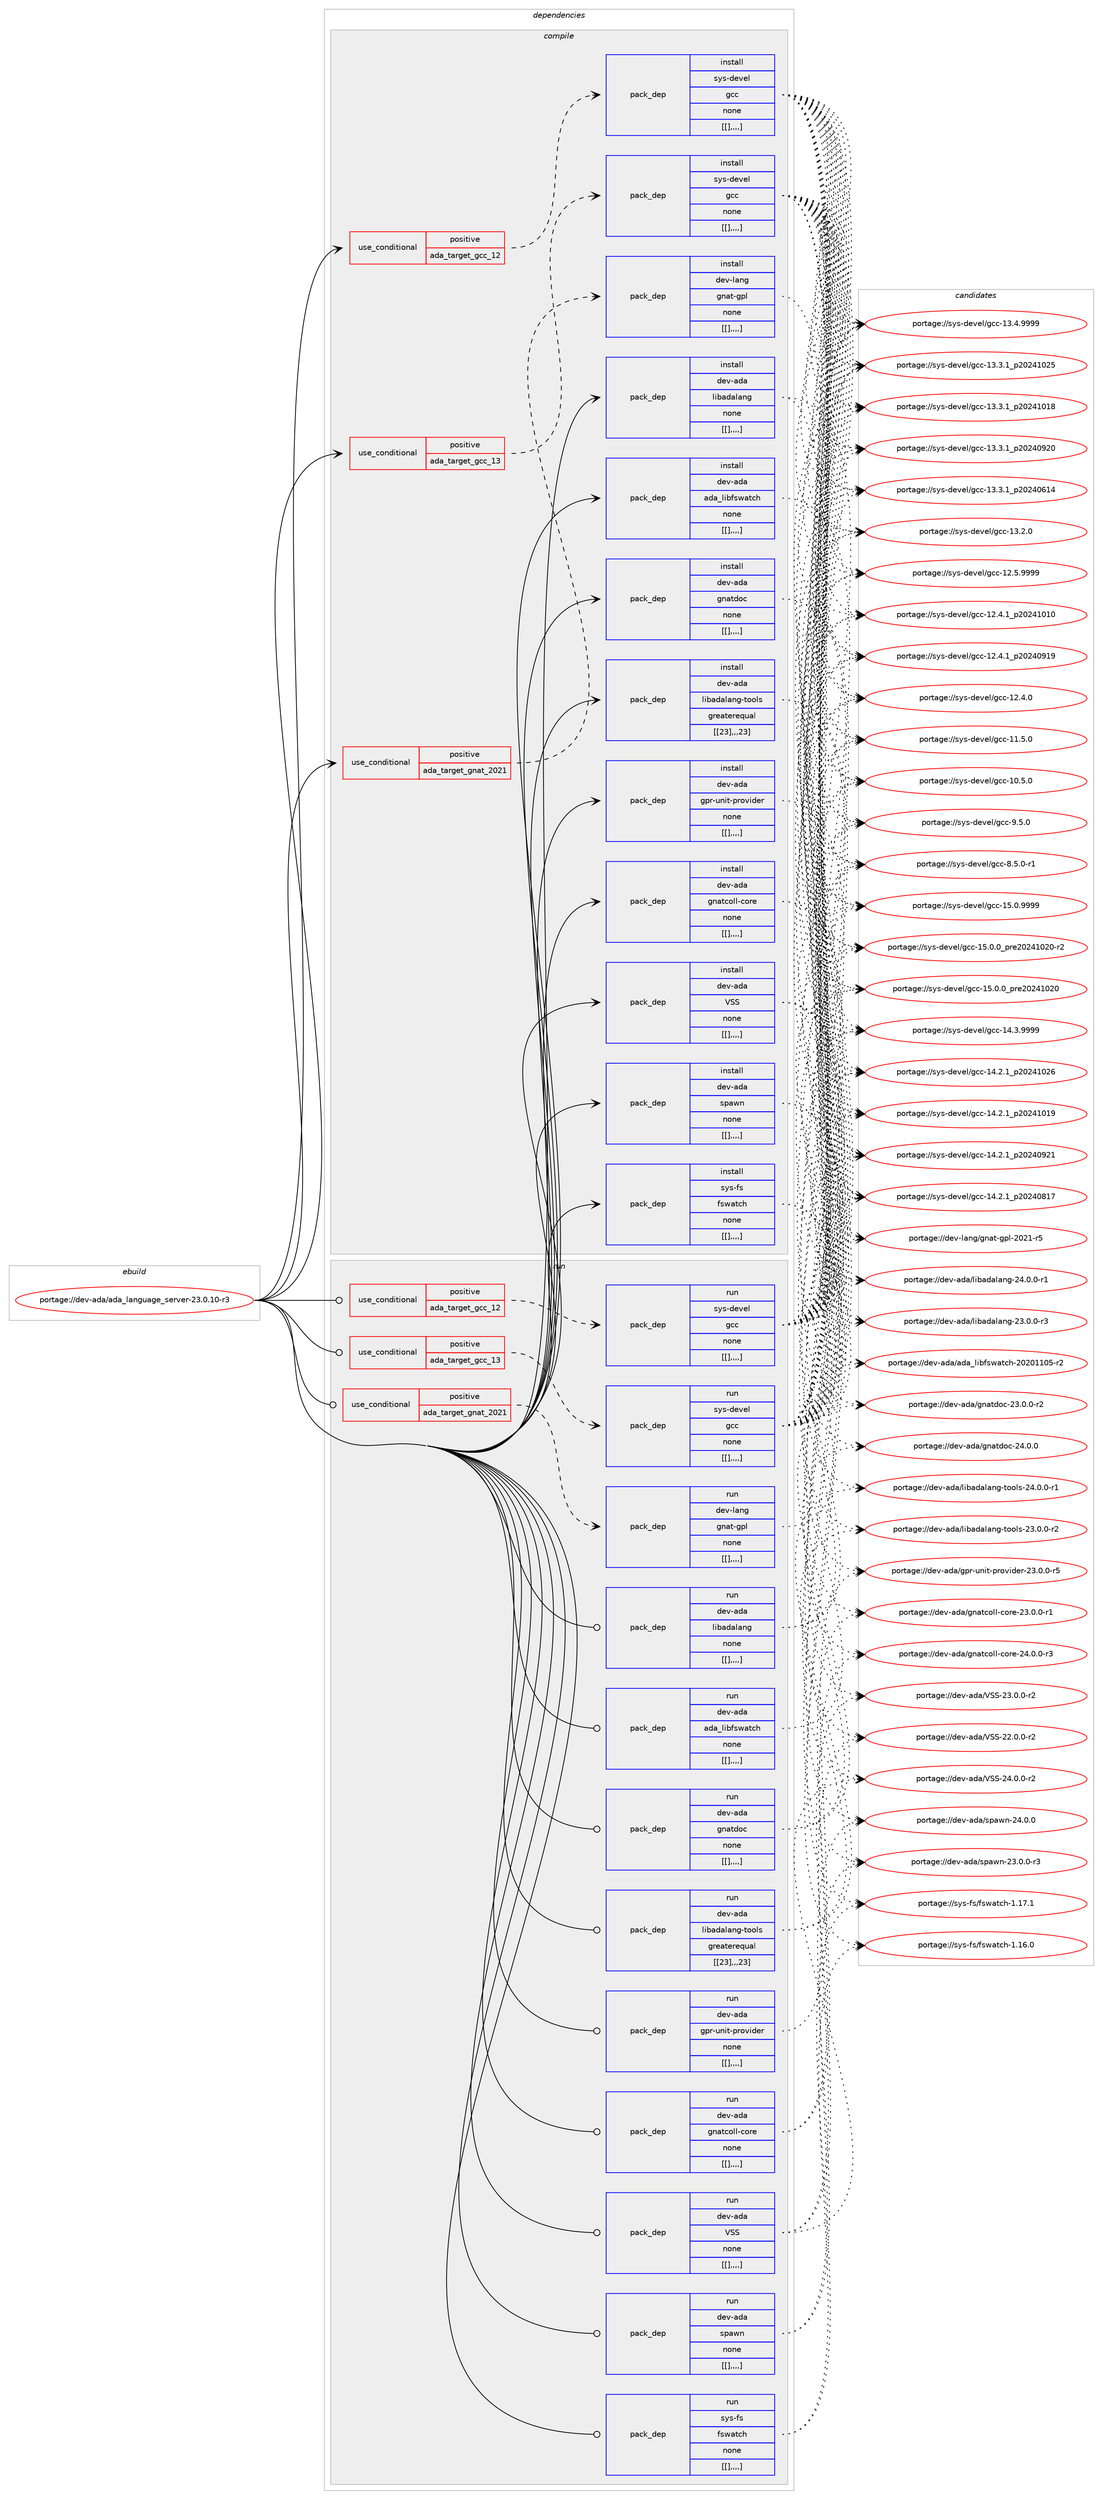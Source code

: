 digraph prolog {

# *************
# Graph options
# *************

newrank=true;
concentrate=true;
compound=true;
graph [rankdir=LR,fontname=Helvetica,fontsize=10,ranksep=1.5];#, ranksep=2.5, nodesep=0.2];
edge  [arrowhead=vee];
node  [fontname=Helvetica,fontsize=10];

# **********
# The ebuild
# **********

subgraph cluster_leftcol {
color=gray;
label=<<i>ebuild</i>>;
id [label="portage://dev-ada/ada_language_server-23.0.10-r3", color=red, width=4, href="../dev-ada/ada_language_server-23.0.10-r3.svg"];
}

# ****************
# The dependencies
# ****************

subgraph cluster_midcol {
color=gray;
label=<<i>dependencies</i>>;
subgraph cluster_compile {
fillcolor="#eeeeee";
style=filled;
label=<<i>compile</i>>;
subgraph cond17970 {
dependency66783 [label=<<TABLE BORDER="0" CELLBORDER="1" CELLSPACING="0" CELLPADDING="4"><TR><TD ROWSPAN="3" CELLPADDING="10">use_conditional</TD></TR><TR><TD>positive</TD></TR><TR><TD>ada_target_gcc_12</TD></TR></TABLE>>, shape=none, color=red];
subgraph pack47818 {
dependency66791 [label=<<TABLE BORDER="0" CELLBORDER="1" CELLSPACING="0" CELLPADDING="4" WIDTH="220"><TR><TD ROWSPAN="6" CELLPADDING="30">pack_dep</TD></TR><TR><TD WIDTH="110">install</TD></TR><TR><TD>sys-devel</TD></TR><TR><TD>gcc</TD></TR><TR><TD>none</TD></TR><TR><TD>[[],,,,]</TD></TR></TABLE>>, shape=none, color=blue];
}
dependency66783:e -> dependency66791:w [weight=20,style="dashed",arrowhead="vee"];
}
id:e -> dependency66783:w [weight=20,style="solid",arrowhead="vee"];
subgraph cond17987 {
dependency66817 [label=<<TABLE BORDER="0" CELLBORDER="1" CELLSPACING="0" CELLPADDING="4"><TR><TD ROWSPAN="3" CELLPADDING="10">use_conditional</TD></TR><TR><TD>positive</TD></TR><TR><TD>ada_target_gcc_13</TD></TR></TABLE>>, shape=none, color=red];
subgraph pack47853 {
dependency66853 [label=<<TABLE BORDER="0" CELLBORDER="1" CELLSPACING="0" CELLPADDING="4" WIDTH="220"><TR><TD ROWSPAN="6" CELLPADDING="30">pack_dep</TD></TR><TR><TD WIDTH="110">install</TD></TR><TR><TD>sys-devel</TD></TR><TR><TD>gcc</TD></TR><TR><TD>none</TD></TR><TR><TD>[[],,,,]</TD></TR></TABLE>>, shape=none, color=blue];
}
dependency66817:e -> dependency66853:w [weight=20,style="dashed",arrowhead="vee"];
}
id:e -> dependency66817:w [weight=20,style="solid",arrowhead="vee"];
subgraph cond17998 {
dependency66870 [label=<<TABLE BORDER="0" CELLBORDER="1" CELLSPACING="0" CELLPADDING="4"><TR><TD ROWSPAN="3" CELLPADDING="10">use_conditional</TD></TR><TR><TD>positive</TD></TR><TR><TD>ada_target_gnat_2021</TD></TR></TABLE>>, shape=none, color=red];
subgraph pack47890 {
dependency66885 [label=<<TABLE BORDER="0" CELLBORDER="1" CELLSPACING="0" CELLPADDING="4" WIDTH="220"><TR><TD ROWSPAN="6" CELLPADDING="30">pack_dep</TD></TR><TR><TD WIDTH="110">install</TD></TR><TR><TD>dev-lang</TD></TR><TR><TD>gnat-gpl</TD></TR><TR><TD>none</TD></TR><TR><TD>[[],,,,]</TD></TR></TABLE>>, shape=none, color=blue];
}
dependency66870:e -> dependency66885:w [weight=20,style="dashed",arrowhead="vee"];
}
id:e -> dependency66870:w [weight=20,style="solid",arrowhead="vee"];
subgraph pack47935 {
dependency66947 [label=<<TABLE BORDER="0" CELLBORDER="1" CELLSPACING="0" CELLPADDING="4" WIDTH="220"><TR><TD ROWSPAN="6" CELLPADDING="30">pack_dep</TD></TR><TR><TD WIDTH="110">install</TD></TR><TR><TD>dev-ada</TD></TR><TR><TD>VSS</TD></TR><TR><TD>none</TD></TR><TR><TD>[[],,,,]</TD></TR></TABLE>>, shape=none, color=blue];
}
id:e -> dependency66947:w [weight=20,style="solid",arrowhead="vee"];
subgraph pack47940 {
dependency66983 [label=<<TABLE BORDER="0" CELLBORDER="1" CELLSPACING="0" CELLPADDING="4" WIDTH="220"><TR><TD ROWSPAN="6" CELLPADDING="30">pack_dep</TD></TR><TR><TD WIDTH="110">install</TD></TR><TR><TD>dev-ada</TD></TR><TR><TD>ada_libfswatch</TD></TR><TR><TD>none</TD></TR><TR><TD>[[],,,,]</TD></TR></TABLE>>, shape=none, color=blue];
}
id:e -> dependency66983:w [weight=20,style="solid",arrowhead="vee"];
subgraph pack47962 {
dependency67005 [label=<<TABLE BORDER="0" CELLBORDER="1" CELLSPACING="0" CELLPADDING="4" WIDTH="220"><TR><TD ROWSPAN="6" CELLPADDING="30">pack_dep</TD></TR><TR><TD WIDTH="110">install</TD></TR><TR><TD>dev-ada</TD></TR><TR><TD>gnatcoll-core</TD></TR><TR><TD>none</TD></TR><TR><TD>[[],,,,]</TD></TR></TABLE>>, shape=none, color=blue];
}
id:e -> dependency67005:w [weight=20,style="solid",arrowhead="vee"];
subgraph pack47978 {
dependency67009 [label=<<TABLE BORDER="0" CELLBORDER="1" CELLSPACING="0" CELLPADDING="4" WIDTH="220"><TR><TD ROWSPAN="6" CELLPADDING="30">pack_dep</TD></TR><TR><TD WIDTH="110">install</TD></TR><TR><TD>dev-ada</TD></TR><TR><TD>gnatdoc</TD></TR><TR><TD>none</TD></TR><TR><TD>[[],,,,]</TD></TR></TABLE>>, shape=none, color=blue];
}
id:e -> dependency67009:w [weight=20,style="solid",arrowhead="vee"];
subgraph pack47989 {
dependency67040 [label=<<TABLE BORDER="0" CELLBORDER="1" CELLSPACING="0" CELLPADDING="4" WIDTH="220"><TR><TD ROWSPAN="6" CELLPADDING="30">pack_dep</TD></TR><TR><TD WIDTH="110">install</TD></TR><TR><TD>dev-ada</TD></TR><TR><TD>gpr-unit-provider</TD></TR><TR><TD>none</TD></TR><TR><TD>[[],,,,]</TD></TR></TABLE>>, shape=none, color=blue];
}
id:e -> dependency67040:w [weight=20,style="solid",arrowhead="vee"];
subgraph pack48009 {
dependency67063 [label=<<TABLE BORDER="0" CELLBORDER="1" CELLSPACING="0" CELLPADDING="4" WIDTH="220"><TR><TD ROWSPAN="6" CELLPADDING="30">pack_dep</TD></TR><TR><TD WIDTH="110">install</TD></TR><TR><TD>dev-ada</TD></TR><TR><TD>libadalang</TD></TR><TR><TD>none</TD></TR><TR><TD>[[],,,,]</TD></TR></TABLE>>, shape=none, color=blue];
}
id:e -> dependency67063:w [weight=20,style="solid",arrowhead="vee"];
subgraph pack48051 {
dependency67136 [label=<<TABLE BORDER="0" CELLBORDER="1" CELLSPACING="0" CELLPADDING="4" WIDTH="220"><TR><TD ROWSPAN="6" CELLPADDING="30">pack_dep</TD></TR><TR><TD WIDTH="110">install</TD></TR><TR><TD>dev-ada</TD></TR><TR><TD>libadalang-tools</TD></TR><TR><TD>greaterequal</TD></TR><TR><TD>[[23],,,23]</TD></TR></TABLE>>, shape=none, color=blue];
}
id:e -> dependency67136:w [weight=20,style="solid",arrowhead="vee"];
subgraph pack48079 {
dependency67175 [label=<<TABLE BORDER="0" CELLBORDER="1" CELLSPACING="0" CELLPADDING="4" WIDTH="220"><TR><TD ROWSPAN="6" CELLPADDING="30">pack_dep</TD></TR><TR><TD WIDTH="110">install</TD></TR><TR><TD>dev-ada</TD></TR><TR><TD>spawn</TD></TR><TR><TD>none</TD></TR><TR><TD>[[],,,,]</TD></TR></TABLE>>, shape=none, color=blue];
}
id:e -> dependency67175:w [weight=20,style="solid",arrowhead="vee"];
subgraph pack48096 {
dependency67179 [label=<<TABLE BORDER="0" CELLBORDER="1" CELLSPACING="0" CELLPADDING="4" WIDTH="220"><TR><TD ROWSPAN="6" CELLPADDING="30">pack_dep</TD></TR><TR><TD WIDTH="110">install</TD></TR><TR><TD>sys-fs</TD></TR><TR><TD>fswatch</TD></TR><TR><TD>none</TD></TR><TR><TD>[[],,,,]</TD></TR></TABLE>>, shape=none, color=blue];
}
id:e -> dependency67179:w [weight=20,style="solid",arrowhead="vee"];
}
subgraph cluster_compileandrun {
fillcolor="#eeeeee";
style=filled;
label=<<i>compile and run</i>>;
}
subgraph cluster_run {
fillcolor="#eeeeee";
style=filled;
label=<<i>run</i>>;
subgraph cond18126 {
dependency67318 [label=<<TABLE BORDER="0" CELLBORDER="1" CELLSPACING="0" CELLPADDING="4"><TR><TD ROWSPAN="3" CELLPADDING="10">use_conditional</TD></TR><TR><TD>positive</TD></TR><TR><TD>ada_target_gcc_12</TD></TR></TABLE>>, shape=none, color=red];
subgraph pack48183 {
dependency67417 [label=<<TABLE BORDER="0" CELLBORDER="1" CELLSPACING="0" CELLPADDING="4" WIDTH="220"><TR><TD ROWSPAN="6" CELLPADDING="30">pack_dep</TD></TR><TR><TD WIDTH="110">run</TD></TR><TR><TD>sys-devel</TD></TR><TR><TD>gcc</TD></TR><TR><TD>none</TD></TR><TR><TD>[[],,,,]</TD></TR></TABLE>>, shape=none, color=blue];
}
dependency67318:e -> dependency67417:w [weight=20,style="dashed",arrowhead="vee"];
}
id:e -> dependency67318:w [weight=20,style="solid",arrowhead="odot"];
subgraph cond18191 {
dependency67423 [label=<<TABLE BORDER="0" CELLBORDER="1" CELLSPACING="0" CELLPADDING="4"><TR><TD ROWSPAN="3" CELLPADDING="10">use_conditional</TD></TR><TR><TD>positive</TD></TR><TR><TD>ada_target_gcc_13</TD></TR></TABLE>>, shape=none, color=red];
subgraph pack48311 {
dependency67504 [label=<<TABLE BORDER="0" CELLBORDER="1" CELLSPACING="0" CELLPADDING="4" WIDTH="220"><TR><TD ROWSPAN="6" CELLPADDING="30">pack_dep</TD></TR><TR><TD WIDTH="110">run</TD></TR><TR><TD>sys-devel</TD></TR><TR><TD>gcc</TD></TR><TR><TD>none</TD></TR><TR><TD>[[],,,,]</TD></TR></TABLE>>, shape=none, color=blue];
}
dependency67423:e -> dependency67504:w [weight=20,style="dashed",arrowhead="vee"];
}
id:e -> dependency67423:w [weight=20,style="solid",arrowhead="odot"];
subgraph cond18213 {
dependency67511 [label=<<TABLE BORDER="0" CELLBORDER="1" CELLSPACING="0" CELLPADDING="4"><TR><TD ROWSPAN="3" CELLPADDING="10">use_conditional</TD></TR><TR><TD>positive</TD></TR><TR><TD>ada_target_gnat_2021</TD></TR></TABLE>>, shape=none, color=red];
subgraph pack48374 {
dependency67610 [label=<<TABLE BORDER="0" CELLBORDER="1" CELLSPACING="0" CELLPADDING="4" WIDTH="220"><TR><TD ROWSPAN="6" CELLPADDING="30">pack_dep</TD></TR><TR><TD WIDTH="110">run</TD></TR><TR><TD>dev-lang</TD></TR><TR><TD>gnat-gpl</TD></TR><TR><TD>none</TD></TR><TR><TD>[[],,,,]</TD></TR></TABLE>>, shape=none, color=blue];
}
dependency67511:e -> dependency67610:w [weight=20,style="dashed",arrowhead="vee"];
}
id:e -> dependency67511:w [weight=20,style="solid",arrowhead="odot"];
subgraph pack48436 {
dependency67696 [label=<<TABLE BORDER="0" CELLBORDER="1" CELLSPACING="0" CELLPADDING="4" WIDTH="220"><TR><TD ROWSPAN="6" CELLPADDING="30">pack_dep</TD></TR><TR><TD WIDTH="110">run</TD></TR><TR><TD>dev-ada</TD></TR><TR><TD>VSS</TD></TR><TR><TD>none</TD></TR><TR><TD>[[],,,,]</TD></TR></TABLE>>, shape=none, color=blue];
}
id:e -> dependency67696:w [weight=20,style="solid",arrowhead="odot"];
subgraph pack48450 {
dependency67717 [label=<<TABLE BORDER="0" CELLBORDER="1" CELLSPACING="0" CELLPADDING="4" WIDTH="220"><TR><TD ROWSPAN="6" CELLPADDING="30">pack_dep</TD></TR><TR><TD WIDTH="110">run</TD></TR><TR><TD>dev-ada</TD></TR><TR><TD>ada_libfswatch</TD></TR><TR><TD>none</TD></TR><TR><TD>[[],,,,]</TD></TR></TABLE>>, shape=none, color=blue];
}
id:e -> dependency67717:w [weight=20,style="solid",arrowhead="odot"];
subgraph pack48478 {
dependency67755 [label=<<TABLE BORDER="0" CELLBORDER="1" CELLSPACING="0" CELLPADDING="4" WIDTH="220"><TR><TD ROWSPAN="6" CELLPADDING="30">pack_dep</TD></TR><TR><TD WIDTH="110">run</TD></TR><TR><TD>dev-ada</TD></TR><TR><TD>gnatcoll-core</TD></TR><TR><TD>none</TD></TR><TR><TD>[[],,,,]</TD></TR></TABLE>>, shape=none, color=blue];
}
id:e -> dependency67755:w [weight=20,style="solid",arrowhead="odot"];
subgraph pack48492 {
dependency67775 [label=<<TABLE BORDER="0" CELLBORDER="1" CELLSPACING="0" CELLPADDING="4" WIDTH="220"><TR><TD ROWSPAN="6" CELLPADDING="30">pack_dep</TD></TR><TR><TD WIDTH="110">run</TD></TR><TR><TD>dev-ada</TD></TR><TR><TD>gnatdoc</TD></TR><TR><TD>none</TD></TR><TR><TD>[[],,,,]</TD></TR></TABLE>>, shape=none, color=blue];
}
id:e -> dependency67775:w [weight=20,style="solid",arrowhead="odot"];
subgraph pack48525 {
dependency67814 [label=<<TABLE BORDER="0" CELLBORDER="1" CELLSPACING="0" CELLPADDING="4" WIDTH="220"><TR><TD ROWSPAN="6" CELLPADDING="30">pack_dep</TD></TR><TR><TD WIDTH="110">run</TD></TR><TR><TD>dev-ada</TD></TR><TR><TD>gpr-unit-provider</TD></TR><TR><TD>none</TD></TR><TR><TD>[[],,,,]</TD></TR></TABLE>>, shape=none, color=blue];
}
id:e -> dependency67814:w [weight=20,style="solid",arrowhead="odot"];
subgraph pack48560 {
dependency67858 [label=<<TABLE BORDER="0" CELLBORDER="1" CELLSPACING="0" CELLPADDING="4" WIDTH="220"><TR><TD ROWSPAN="6" CELLPADDING="30">pack_dep</TD></TR><TR><TD WIDTH="110">run</TD></TR><TR><TD>dev-ada</TD></TR><TR><TD>libadalang</TD></TR><TR><TD>none</TD></TR><TR><TD>[[],,,,]</TD></TR></TABLE>>, shape=none, color=blue];
}
id:e -> dependency67858:w [weight=20,style="solid",arrowhead="odot"];
subgraph pack48588 {
dependency67921 [label=<<TABLE BORDER="0" CELLBORDER="1" CELLSPACING="0" CELLPADDING="4" WIDTH="220"><TR><TD ROWSPAN="6" CELLPADDING="30">pack_dep</TD></TR><TR><TD WIDTH="110">run</TD></TR><TR><TD>dev-ada</TD></TR><TR><TD>libadalang-tools</TD></TR><TR><TD>greaterequal</TD></TR><TR><TD>[[23],,,23]</TD></TR></TABLE>>, shape=none, color=blue];
}
id:e -> dependency67921:w [weight=20,style="solid",arrowhead="odot"];
subgraph pack48693 {
dependency68010 [label=<<TABLE BORDER="0" CELLBORDER="1" CELLSPACING="0" CELLPADDING="4" WIDTH="220"><TR><TD ROWSPAN="6" CELLPADDING="30">pack_dep</TD></TR><TR><TD WIDTH="110">run</TD></TR><TR><TD>dev-ada</TD></TR><TR><TD>spawn</TD></TR><TR><TD>none</TD></TR><TR><TD>[[],,,,]</TD></TR></TABLE>>, shape=none, color=blue];
}
id:e -> dependency68010:w [weight=20,style="solid",arrowhead="odot"];
subgraph pack48771 {
dependency68101 [label=<<TABLE BORDER="0" CELLBORDER="1" CELLSPACING="0" CELLPADDING="4" WIDTH="220"><TR><TD ROWSPAN="6" CELLPADDING="30">pack_dep</TD></TR><TR><TD WIDTH="110">run</TD></TR><TR><TD>sys-fs</TD></TR><TR><TD>fswatch</TD></TR><TR><TD>none</TD></TR><TR><TD>[[],,,,]</TD></TR></TABLE>>, shape=none, color=blue];
}
id:e -> dependency68101:w [weight=20,style="solid",arrowhead="odot"];
}
}

# **************
# The candidates
# **************

subgraph cluster_choices {
rank=same;
color=gray;
label=<<i>candidates</i>>;

subgraph choice47695 {
color=black;
nodesep=1;
choice1151211154510010111810110847103999945495346484657575757 [label="portage://sys-devel/gcc-15.0.9999", color=red, width=4,href="../sys-devel/gcc-15.0.9999.svg"];
choice11512111545100101118101108471039999454953464846489511211410150485052494850484511450 [label="portage://sys-devel/gcc-15.0.0_pre20241020-r2", color=red, width=4,href="../sys-devel/gcc-15.0.0_pre20241020-r2.svg"];
choice1151211154510010111810110847103999945495346484648951121141015048505249485048 [label="portage://sys-devel/gcc-15.0.0_pre20241020", color=red, width=4,href="../sys-devel/gcc-15.0.0_pre20241020.svg"];
choice1151211154510010111810110847103999945495246514657575757 [label="portage://sys-devel/gcc-14.3.9999", color=red, width=4,href="../sys-devel/gcc-14.3.9999.svg"];
choice1151211154510010111810110847103999945495246504649951125048505249485054 [label="portage://sys-devel/gcc-14.2.1_p20241026", color=red, width=4,href="../sys-devel/gcc-14.2.1_p20241026.svg"];
choice1151211154510010111810110847103999945495246504649951125048505249484957 [label="portage://sys-devel/gcc-14.2.1_p20241019", color=red, width=4,href="../sys-devel/gcc-14.2.1_p20241019.svg"];
choice1151211154510010111810110847103999945495246504649951125048505248575049 [label="portage://sys-devel/gcc-14.2.1_p20240921", color=red, width=4,href="../sys-devel/gcc-14.2.1_p20240921.svg"];
choice1151211154510010111810110847103999945495246504649951125048505248564955 [label="portage://sys-devel/gcc-14.2.1_p20240817", color=red, width=4,href="../sys-devel/gcc-14.2.1_p20240817.svg"];
choice1151211154510010111810110847103999945495146524657575757 [label="portage://sys-devel/gcc-13.4.9999", color=red, width=4,href="../sys-devel/gcc-13.4.9999.svg"];
choice1151211154510010111810110847103999945495146514649951125048505249485053 [label="portage://sys-devel/gcc-13.3.1_p20241025", color=red, width=4,href="../sys-devel/gcc-13.3.1_p20241025.svg"];
choice1151211154510010111810110847103999945495146514649951125048505249484956 [label="portage://sys-devel/gcc-13.3.1_p20241018", color=red, width=4,href="../sys-devel/gcc-13.3.1_p20241018.svg"];
choice1151211154510010111810110847103999945495146514649951125048505248575048 [label="portage://sys-devel/gcc-13.3.1_p20240920", color=red, width=4,href="../sys-devel/gcc-13.3.1_p20240920.svg"];
choice1151211154510010111810110847103999945495146514649951125048505248544952 [label="portage://sys-devel/gcc-13.3.1_p20240614", color=red, width=4,href="../sys-devel/gcc-13.3.1_p20240614.svg"];
choice1151211154510010111810110847103999945495146504648 [label="portage://sys-devel/gcc-13.2.0", color=red, width=4,href="../sys-devel/gcc-13.2.0.svg"];
choice1151211154510010111810110847103999945495046534657575757 [label="portage://sys-devel/gcc-12.5.9999", color=red, width=4,href="../sys-devel/gcc-12.5.9999.svg"];
choice1151211154510010111810110847103999945495046524649951125048505249484948 [label="portage://sys-devel/gcc-12.4.1_p20241010", color=red, width=4,href="../sys-devel/gcc-12.4.1_p20241010.svg"];
choice1151211154510010111810110847103999945495046524649951125048505248574957 [label="portage://sys-devel/gcc-12.4.1_p20240919", color=red, width=4,href="../sys-devel/gcc-12.4.1_p20240919.svg"];
choice1151211154510010111810110847103999945495046524648 [label="portage://sys-devel/gcc-12.4.0", color=red, width=4,href="../sys-devel/gcc-12.4.0.svg"];
choice1151211154510010111810110847103999945494946534648 [label="portage://sys-devel/gcc-11.5.0", color=red, width=4,href="../sys-devel/gcc-11.5.0.svg"];
choice1151211154510010111810110847103999945494846534648 [label="portage://sys-devel/gcc-10.5.0", color=red, width=4,href="../sys-devel/gcc-10.5.0.svg"];
choice11512111545100101118101108471039999455746534648 [label="portage://sys-devel/gcc-9.5.0", color=red, width=4,href="../sys-devel/gcc-9.5.0.svg"];
choice115121115451001011181011084710399994556465346484511449 [label="portage://sys-devel/gcc-8.5.0-r1", color=red, width=4,href="../sys-devel/gcc-8.5.0-r1.svg"];
dependency66791:e -> choice1151211154510010111810110847103999945495346484657575757:w [style=dotted,weight="100"];
dependency66791:e -> choice11512111545100101118101108471039999454953464846489511211410150485052494850484511450:w [style=dotted,weight="100"];
dependency66791:e -> choice1151211154510010111810110847103999945495346484648951121141015048505249485048:w [style=dotted,weight="100"];
dependency66791:e -> choice1151211154510010111810110847103999945495246514657575757:w [style=dotted,weight="100"];
dependency66791:e -> choice1151211154510010111810110847103999945495246504649951125048505249485054:w [style=dotted,weight="100"];
dependency66791:e -> choice1151211154510010111810110847103999945495246504649951125048505249484957:w [style=dotted,weight="100"];
dependency66791:e -> choice1151211154510010111810110847103999945495246504649951125048505248575049:w [style=dotted,weight="100"];
dependency66791:e -> choice1151211154510010111810110847103999945495246504649951125048505248564955:w [style=dotted,weight="100"];
dependency66791:e -> choice1151211154510010111810110847103999945495146524657575757:w [style=dotted,weight="100"];
dependency66791:e -> choice1151211154510010111810110847103999945495146514649951125048505249485053:w [style=dotted,weight="100"];
dependency66791:e -> choice1151211154510010111810110847103999945495146514649951125048505249484956:w [style=dotted,weight="100"];
dependency66791:e -> choice1151211154510010111810110847103999945495146514649951125048505248575048:w [style=dotted,weight="100"];
dependency66791:e -> choice1151211154510010111810110847103999945495146514649951125048505248544952:w [style=dotted,weight="100"];
dependency66791:e -> choice1151211154510010111810110847103999945495146504648:w [style=dotted,weight="100"];
dependency66791:e -> choice1151211154510010111810110847103999945495046534657575757:w [style=dotted,weight="100"];
dependency66791:e -> choice1151211154510010111810110847103999945495046524649951125048505249484948:w [style=dotted,weight="100"];
dependency66791:e -> choice1151211154510010111810110847103999945495046524649951125048505248574957:w [style=dotted,weight="100"];
dependency66791:e -> choice1151211154510010111810110847103999945495046524648:w [style=dotted,weight="100"];
dependency66791:e -> choice1151211154510010111810110847103999945494946534648:w [style=dotted,weight="100"];
dependency66791:e -> choice1151211154510010111810110847103999945494846534648:w [style=dotted,weight="100"];
dependency66791:e -> choice11512111545100101118101108471039999455746534648:w [style=dotted,weight="100"];
dependency66791:e -> choice115121115451001011181011084710399994556465346484511449:w [style=dotted,weight="100"];
}
subgraph choice47731 {
color=black;
nodesep=1;
choice1151211154510010111810110847103999945495346484657575757 [label="portage://sys-devel/gcc-15.0.9999", color=red, width=4,href="../sys-devel/gcc-15.0.9999.svg"];
choice11512111545100101118101108471039999454953464846489511211410150485052494850484511450 [label="portage://sys-devel/gcc-15.0.0_pre20241020-r2", color=red, width=4,href="../sys-devel/gcc-15.0.0_pre20241020-r2.svg"];
choice1151211154510010111810110847103999945495346484648951121141015048505249485048 [label="portage://sys-devel/gcc-15.0.0_pre20241020", color=red, width=4,href="../sys-devel/gcc-15.0.0_pre20241020.svg"];
choice1151211154510010111810110847103999945495246514657575757 [label="portage://sys-devel/gcc-14.3.9999", color=red, width=4,href="../sys-devel/gcc-14.3.9999.svg"];
choice1151211154510010111810110847103999945495246504649951125048505249485054 [label="portage://sys-devel/gcc-14.2.1_p20241026", color=red, width=4,href="../sys-devel/gcc-14.2.1_p20241026.svg"];
choice1151211154510010111810110847103999945495246504649951125048505249484957 [label="portage://sys-devel/gcc-14.2.1_p20241019", color=red, width=4,href="../sys-devel/gcc-14.2.1_p20241019.svg"];
choice1151211154510010111810110847103999945495246504649951125048505248575049 [label="portage://sys-devel/gcc-14.2.1_p20240921", color=red, width=4,href="../sys-devel/gcc-14.2.1_p20240921.svg"];
choice1151211154510010111810110847103999945495246504649951125048505248564955 [label="portage://sys-devel/gcc-14.2.1_p20240817", color=red, width=4,href="../sys-devel/gcc-14.2.1_p20240817.svg"];
choice1151211154510010111810110847103999945495146524657575757 [label="portage://sys-devel/gcc-13.4.9999", color=red, width=4,href="../sys-devel/gcc-13.4.9999.svg"];
choice1151211154510010111810110847103999945495146514649951125048505249485053 [label="portage://sys-devel/gcc-13.3.1_p20241025", color=red, width=4,href="../sys-devel/gcc-13.3.1_p20241025.svg"];
choice1151211154510010111810110847103999945495146514649951125048505249484956 [label="portage://sys-devel/gcc-13.3.1_p20241018", color=red, width=4,href="../sys-devel/gcc-13.3.1_p20241018.svg"];
choice1151211154510010111810110847103999945495146514649951125048505248575048 [label="portage://sys-devel/gcc-13.3.1_p20240920", color=red, width=4,href="../sys-devel/gcc-13.3.1_p20240920.svg"];
choice1151211154510010111810110847103999945495146514649951125048505248544952 [label="portage://sys-devel/gcc-13.3.1_p20240614", color=red, width=4,href="../sys-devel/gcc-13.3.1_p20240614.svg"];
choice1151211154510010111810110847103999945495146504648 [label="portage://sys-devel/gcc-13.2.0", color=red, width=4,href="../sys-devel/gcc-13.2.0.svg"];
choice1151211154510010111810110847103999945495046534657575757 [label="portage://sys-devel/gcc-12.5.9999", color=red, width=4,href="../sys-devel/gcc-12.5.9999.svg"];
choice1151211154510010111810110847103999945495046524649951125048505249484948 [label="portage://sys-devel/gcc-12.4.1_p20241010", color=red, width=4,href="../sys-devel/gcc-12.4.1_p20241010.svg"];
choice1151211154510010111810110847103999945495046524649951125048505248574957 [label="portage://sys-devel/gcc-12.4.1_p20240919", color=red, width=4,href="../sys-devel/gcc-12.4.1_p20240919.svg"];
choice1151211154510010111810110847103999945495046524648 [label="portage://sys-devel/gcc-12.4.0", color=red, width=4,href="../sys-devel/gcc-12.4.0.svg"];
choice1151211154510010111810110847103999945494946534648 [label="portage://sys-devel/gcc-11.5.0", color=red, width=4,href="../sys-devel/gcc-11.5.0.svg"];
choice1151211154510010111810110847103999945494846534648 [label="portage://sys-devel/gcc-10.5.0", color=red, width=4,href="../sys-devel/gcc-10.5.0.svg"];
choice11512111545100101118101108471039999455746534648 [label="portage://sys-devel/gcc-9.5.0", color=red, width=4,href="../sys-devel/gcc-9.5.0.svg"];
choice115121115451001011181011084710399994556465346484511449 [label="portage://sys-devel/gcc-8.5.0-r1", color=red, width=4,href="../sys-devel/gcc-8.5.0-r1.svg"];
dependency66853:e -> choice1151211154510010111810110847103999945495346484657575757:w [style=dotted,weight="100"];
dependency66853:e -> choice11512111545100101118101108471039999454953464846489511211410150485052494850484511450:w [style=dotted,weight="100"];
dependency66853:e -> choice1151211154510010111810110847103999945495346484648951121141015048505249485048:w [style=dotted,weight="100"];
dependency66853:e -> choice1151211154510010111810110847103999945495246514657575757:w [style=dotted,weight="100"];
dependency66853:e -> choice1151211154510010111810110847103999945495246504649951125048505249485054:w [style=dotted,weight="100"];
dependency66853:e -> choice1151211154510010111810110847103999945495246504649951125048505249484957:w [style=dotted,weight="100"];
dependency66853:e -> choice1151211154510010111810110847103999945495246504649951125048505248575049:w [style=dotted,weight="100"];
dependency66853:e -> choice1151211154510010111810110847103999945495246504649951125048505248564955:w [style=dotted,weight="100"];
dependency66853:e -> choice1151211154510010111810110847103999945495146524657575757:w [style=dotted,weight="100"];
dependency66853:e -> choice1151211154510010111810110847103999945495146514649951125048505249485053:w [style=dotted,weight="100"];
dependency66853:e -> choice1151211154510010111810110847103999945495146514649951125048505249484956:w [style=dotted,weight="100"];
dependency66853:e -> choice1151211154510010111810110847103999945495146514649951125048505248575048:w [style=dotted,weight="100"];
dependency66853:e -> choice1151211154510010111810110847103999945495146514649951125048505248544952:w [style=dotted,weight="100"];
dependency66853:e -> choice1151211154510010111810110847103999945495146504648:w [style=dotted,weight="100"];
dependency66853:e -> choice1151211154510010111810110847103999945495046534657575757:w [style=dotted,weight="100"];
dependency66853:e -> choice1151211154510010111810110847103999945495046524649951125048505249484948:w [style=dotted,weight="100"];
dependency66853:e -> choice1151211154510010111810110847103999945495046524649951125048505248574957:w [style=dotted,weight="100"];
dependency66853:e -> choice1151211154510010111810110847103999945495046524648:w [style=dotted,weight="100"];
dependency66853:e -> choice1151211154510010111810110847103999945494946534648:w [style=dotted,weight="100"];
dependency66853:e -> choice1151211154510010111810110847103999945494846534648:w [style=dotted,weight="100"];
dependency66853:e -> choice11512111545100101118101108471039999455746534648:w [style=dotted,weight="100"];
dependency66853:e -> choice115121115451001011181011084710399994556465346484511449:w [style=dotted,weight="100"];
}
subgraph choice47788 {
color=black;
nodesep=1;
choice100101118451089711010347103110971164510311210845504850494511453 [label="portage://dev-lang/gnat-gpl-2021-r5", color=red, width=4,href="../dev-lang/gnat-gpl-2021-r5.svg"];
dependency66885:e -> choice100101118451089711010347103110971164510311210845504850494511453:w [style=dotted,weight="100"];
}
subgraph choice47807 {
color=black;
nodesep=1;
choice10010111845971009747868383455052464846484511450 [label="portage://dev-ada/VSS-24.0.0-r2", color=red, width=4,href="../dev-ada/VSS-24.0.0-r2.svg"];
choice10010111845971009747868383455051464846484511450 [label="portage://dev-ada/VSS-23.0.0-r2", color=red, width=4,href="../dev-ada/VSS-23.0.0-r2.svg"];
choice10010111845971009747868383455050464846484511450 [label="portage://dev-ada/VSS-22.0.0-r2", color=red, width=4,href="../dev-ada/VSS-22.0.0-r2.svg"];
dependency66947:e -> choice10010111845971009747868383455052464846484511450:w [style=dotted,weight="100"];
dependency66947:e -> choice10010111845971009747868383455051464846484511450:w [style=dotted,weight="100"];
dependency66947:e -> choice10010111845971009747868383455050464846484511450:w [style=dotted,weight="100"];
}
subgraph choice47812 {
color=black;
nodesep=1;
choice100101118459710097479710097951081059810211511997116991044550485048494948534511450 [label="portage://dev-ada/ada_libfswatch-20201105-r2", color=red, width=4,href="../dev-ada/ada_libfswatch-20201105-r2.svg"];
dependency66983:e -> choice100101118459710097479710097951081059810211511997116991044550485048494948534511450:w [style=dotted,weight="100"];
}
subgraph choice47834 {
color=black;
nodesep=1;
choice1001011184597100974710311097116991111081084599111114101455052464846484511451 [label="portage://dev-ada/gnatcoll-core-24.0.0-r3", color=red, width=4,href="../dev-ada/gnatcoll-core-24.0.0-r3.svg"];
choice1001011184597100974710311097116991111081084599111114101455051464846484511449 [label="portage://dev-ada/gnatcoll-core-23.0.0-r1", color=red, width=4,href="../dev-ada/gnatcoll-core-23.0.0-r1.svg"];
dependency67005:e -> choice1001011184597100974710311097116991111081084599111114101455052464846484511451:w [style=dotted,weight="100"];
dependency67005:e -> choice1001011184597100974710311097116991111081084599111114101455051464846484511449:w [style=dotted,weight="100"];
}
subgraph choice47858 {
color=black;
nodesep=1;
choice10010111845971009747103110971161001119945505246484648 [label="portage://dev-ada/gnatdoc-24.0.0", color=red, width=4,href="../dev-ada/gnatdoc-24.0.0.svg"];
choice100101118459710097471031109711610011199455051464846484511450 [label="portage://dev-ada/gnatdoc-23.0.0-r2", color=red, width=4,href="../dev-ada/gnatdoc-23.0.0-r2.svg"];
dependency67009:e -> choice10010111845971009747103110971161001119945505246484648:w [style=dotted,weight="100"];
dependency67009:e -> choice100101118459710097471031109711610011199455051464846484511450:w [style=dotted,weight="100"];
}
subgraph choice47876 {
color=black;
nodesep=1;
choice100101118459710097471031121144511711010511645112114111118105100101114455051464846484511453 [label="portage://dev-ada/gpr-unit-provider-23.0.0-r5", color=red, width=4,href="../dev-ada/gpr-unit-provider-23.0.0-r5.svg"];
dependency67040:e -> choice100101118459710097471031121144511711010511645112114111118105100101114455051464846484511453:w [style=dotted,weight="100"];
}
subgraph choice47882 {
color=black;
nodesep=1;
choice1001011184597100974710810598971009710897110103455052464846484511449 [label="portage://dev-ada/libadalang-24.0.0-r1", color=red, width=4,href="../dev-ada/libadalang-24.0.0-r1.svg"];
choice1001011184597100974710810598971009710897110103455051464846484511451 [label="portage://dev-ada/libadalang-23.0.0-r3", color=red, width=4,href="../dev-ada/libadalang-23.0.0-r3.svg"];
dependency67063:e -> choice1001011184597100974710810598971009710897110103455052464846484511449:w [style=dotted,weight="100"];
dependency67063:e -> choice1001011184597100974710810598971009710897110103455051464846484511451:w [style=dotted,weight="100"];
}
subgraph choice47886 {
color=black;
nodesep=1;
choice100101118459710097471081059897100971089711010345116111111108115455052464846484511449 [label="portage://dev-ada/libadalang-tools-24.0.0-r1", color=red, width=4,href="../dev-ada/libadalang-tools-24.0.0-r1.svg"];
choice100101118459710097471081059897100971089711010345116111111108115455051464846484511450 [label="portage://dev-ada/libadalang-tools-23.0.0-r2", color=red, width=4,href="../dev-ada/libadalang-tools-23.0.0-r2.svg"];
dependency67136:e -> choice100101118459710097471081059897100971089711010345116111111108115455052464846484511449:w [style=dotted,weight="100"];
dependency67136:e -> choice100101118459710097471081059897100971089711010345116111111108115455051464846484511450:w [style=dotted,weight="100"];
}
subgraph choice47913 {
color=black;
nodesep=1;
choice100101118459710097471151129711911045505246484648 [label="portage://dev-ada/spawn-24.0.0", color=red, width=4,href="../dev-ada/spawn-24.0.0.svg"];
choice1001011184597100974711511297119110455051464846484511451 [label="portage://dev-ada/spawn-23.0.0-r3", color=red, width=4,href="../dev-ada/spawn-23.0.0-r3.svg"];
dependency67175:e -> choice100101118459710097471151129711911045505246484648:w [style=dotted,weight="100"];
dependency67175:e -> choice1001011184597100974711511297119110455051464846484511451:w [style=dotted,weight="100"];
}
subgraph choice47941 {
color=black;
nodesep=1;
choice1151211154510211547102115119971169910445494649554649 [label="portage://sys-fs/fswatch-1.17.1", color=red, width=4,href="../sys-fs/fswatch-1.17.1.svg"];
choice1151211154510211547102115119971169910445494649544648 [label="portage://sys-fs/fswatch-1.16.0", color=red, width=4,href="../sys-fs/fswatch-1.16.0.svg"];
dependency67179:e -> choice1151211154510211547102115119971169910445494649554649:w [style=dotted,weight="100"];
dependency67179:e -> choice1151211154510211547102115119971169910445494649544648:w [style=dotted,weight="100"];
}
subgraph choice47946 {
color=black;
nodesep=1;
choice1151211154510010111810110847103999945495346484657575757 [label="portage://sys-devel/gcc-15.0.9999", color=red, width=4,href="../sys-devel/gcc-15.0.9999.svg"];
choice11512111545100101118101108471039999454953464846489511211410150485052494850484511450 [label="portage://sys-devel/gcc-15.0.0_pre20241020-r2", color=red, width=4,href="../sys-devel/gcc-15.0.0_pre20241020-r2.svg"];
choice1151211154510010111810110847103999945495346484648951121141015048505249485048 [label="portage://sys-devel/gcc-15.0.0_pre20241020", color=red, width=4,href="../sys-devel/gcc-15.0.0_pre20241020.svg"];
choice1151211154510010111810110847103999945495246514657575757 [label="portage://sys-devel/gcc-14.3.9999", color=red, width=4,href="../sys-devel/gcc-14.3.9999.svg"];
choice1151211154510010111810110847103999945495246504649951125048505249485054 [label="portage://sys-devel/gcc-14.2.1_p20241026", color=red, width=4,href="../sys-devel/gcc-14.2.1_p20241026.svg"];
choice1151211154510010111810110847103999945495246504649951125048505249484957 [label="portage://sys-devel/gcc-14.2.1_p20241019", color=red, width=4,href="../sys-devel/gcc-14.2.1_p20241019.svg"];
choice1151211154510010111810110847103999945495246504649951125048505248575049 [label="portage://sys-devel/gcc-14.2.1_p20240921", color=red, width=4,href="../sys-devel/gcc-14.2.1_p20240921.svg"];
choice1151211154510010111810110847103999945495246504649951125048505248564955 [label="portage://sys-devel/gcc-14.2.1_p20240817", color=red, width=4,href="../sys-devel/gcc-14.2.1_p20240817.svg"];
choice1151211154510010111810110847103999945495146524657575757 [label="portage://sys-devel/gcc-13.4.9999", color=red, width=4,href="../sys-devel/gcc-13.4.9999.svg"];
choice1151211154510010111810110847103999945495146514649951125048505249485053 [label="portage://sys-devel/gcc-13.3.1_p20241025", color=red, width=4,href="../sys-devel/gcc-13.3.1_p20241025.svg"];
choice1151211154510010111810110847103999945495146514649951125048505249484956 [label="portage://sys-devel/gcc-13.3.1_p20241018", color=red, width=4,href="../sys-devel/gcc-13.3.1_p20241018.svg"];
choice1151211154510010111810110847103999945495146514649951125048505248575048 [label="portage://sys-devel/gcc-13.3.1_p20240920", color=red, width=4,href="../sys-devel/gcc-13.3.1_p20240920.svg"];
choice1151211154510010111810110847103999945495146514649951125048505248544952 [label="portage://sys-devel/gcc-13.3.1_p20240614", color=red, width=4,href="../sys-devel/gcc-13.3.1_p20240614.svg"];
choice1151211154510010111810110847103999945495146504648 [label="portage://sys-devel/gcc-13.2.0", color=red, width=4,href="../sys-devel/gcc-13.2.0.svg"];
choice1151211154510010111810110847103999945495046534657575757 [label="portage://sys-devel/gcc-12.5.9999", color=red, width=4,href="../sys-devel/gcc-12.5.9999.svg"];
choice1151211154510010111810110847103999945495046524649951125048505249484948 [label="portage://sys-devel/gcc-12.4.1_p20241010", color=red, width=4,href="../sys-devel/gcc-12.4.1_p20241010.svg"];
choice1151211154510010111810110847103999945495046524649951125048505248574957 [label="portage://sys-devel/gcc-12.4.1_p20240919", color=red, width=4,href="../sys-devel/gcc-12.4.1_p20240919.svg"];
choice1151211154510010111810110847103999945495046524648 [label="portage://sys-devel/gcc-12.4.0", color=red, width=4,href="../sys-devel/gcc-12.4.0.svg"];
choice1151211154510010111810110847103999945494946534648 [label="portage://sys-devel/gcc-11.5.0", color=red, width=4,href="../sys-devel/gcc-11.5.0.svg"];
choice1151211154510010111810110847103999945494846534648 [label="portage://sys-devel/gcc-10.5.0", color=red, width=4,href="../sys-devel/gcc-10.5.0.svg"];
choice11512111545100101118101108471039999455746534648 [label="portage://sys-devel/gcc-9.5.0", color=red, width=4,href="../sys-devel/gcc-9.5.0.svg"];
choice115121115451001011181011084710399994556465346484511449 [label="portage://sys-devel/gcc-8.5.0-r1", color=red, width=4,href="../sys-devel/gcc-8.5.0-r1.svg"];
dependency67417:e -> choice1151211154510010111810110847103999945495346484657575757:w [style=dotted,weight="100"];
dependency67417:e -> choice11512111545100101118101108471039999454953464846489511211410150485052494850484511450:w [style=dotted,weight="100"];
dependency67417:e -> choice1151211154510010111810110847103999945495346484648951121141015048505249485048:w [style=dotted,weight="100"];
dependency67417:e -> choice1151211154510010111810110847103999945495246514657575757:w [style=dotted,weight="100"];
dependency67417:e -> choice1151211154510010111810110847103999945495246504649951125048505249485054:w [style=dotted,weight="100"];
dependency67417:e -> choice1151211154510010111810110847103999945495246504649951125048505249484957:w [style=dotted,weight="100"];
dependency67417:e -> choice1151211154510010111810110847103999945495246504649951125048505248575049:w [style=dotted,weight="100"];
dependency67417:e -> choice1151211154510010111810110847103999945495246504649951125048505248564955:w [style=dotted,weight="100"];
dependency67417:e -> choice1151211154510010111810110847103999945495146524657575757:w [style=dotted,weight="100"];
dependency67417:e -> choice1151211154510010111810110847103999945495146514649951125048505249485053:w [style=dotted,weight="100"];
dependency67417:e -> choice1151211154510010111810110847103999945495146514649951125048505249484956:w [style=dotted,weight="100"];
dependency67417:e -> choice1151211154510010111810110847103999945495146514649951125048505248575048:w [style=dotted,weight="100"];
dependency67417:e -> choice1151211154510010111810110847103999945495146514649951125048505248544952:w [style=dotted,weight="100"];
dependency67417:e -> choice1151211154510010111810110847103999945495146504648:w [style=dotted,weight="100"];
dependency67417:e -> choice1151211154510010111810110847103999945495046534657575757:w [style=dotted,weight="100"];
dependency67417:e -> choice1151211154510010111810110847103999945495046524649951125048505249484948:w [style=dotted,weight="100"];
dependency67417:e -> choice1151211154510010111810110847103999945495046524649951125048505248574957:w [style=dotted,weight="100"];
dependency67417:e -> choice1151211154510010111810110847103999945495046524648:w [style=dotted,weight="100"];
dependency67417:e -> choice1151211154510010111810110847103999945494946534648:w [style=dotted,weight="100"];
dependency67417:e -> choice1151211154510010111810110847103999945494846534648:w [style=dotted,weight="100"];
dependency67417:e -> choice11512111545100101118101108471039999455746534648:w [style=dotted,weight="100"];
dependency67417:e -> choice115121115451001011181011084710399994556465346484511449:w [style=dotted,weight="100"];
}
subgraph choice47977 {
color=black;
nodesep=1;
choice1151211154510010111810110847103999945495346484657575757 [label="portage://sys-devel/gcc-15.0.9999", color=red, width=4,href="../sys-devel/gcc-15.0.9999.svg"];
choice11512111545100101118101108471039999454953464846489511211410150485052494850484511450 [label="portage://sys-devel/gcc-15.0.0_pre20241020-r2", color=red, width=4,href="../sys-devel/gcc-15.0.0_pre20241020-r2.svg"];
choice1151211154510010111810110847103999945495346484648951121141015048505249485048 [label="portage://sys-devel/gcc-15.0.0_pre20241020", color=red, width=4,href="../sys-devel/gcc-15.0.0_pre20241020.svg"];
choice1151211154510010111810110847103999945495246514657575757 [label="portage://sys-devel/gcc-14.3.9999", color=red, width=4,href="../sys-devel/gcc-14.3.9999.svg"];
choice1151211154510010111810110847103999945495246504649951125048505249485054 [label="portage://sys-devel/gcc-14.2.1_p20241026", color=red, width=4,href="../sys-devel/gcc-14.2.1_p20241026.svg"];
choice1151211154510010111810110847103999945495246504649951125048505249484957 [label="portage://sys-devel/gcc-14.2.1_p20241019", color=red, width=4,href="../sys-devel/gcc-14.2.1_p20241019.svg"];
choice1151211154510010111810110847103999945495246504649951125048505248575049 [label="portage://sys-devel/gcc-14.2.1_p20240921", color=red, width=4,href="../sys-devel/gcc-14.2.1_p20240921.svg"];
choice1151211154510010111810110847103999945495246504649951125048505248564955 [label="portage://sys-devel/gcc-14.2.1_p20240817", color=red, width=4,href="../sys-devel/gcc-14.2.1_p20240817.svg"];
choice1151211154510010111810110847103999945495146524657575757 [label="portage://sys-devel/gcc-13.4.9999", color=red, width=4,href="../sys-devel/gcc-13.4.9999.svg"];
choice1151211154510010111810110847103999945495146514649951125048505249485053 [label="portage://sys-devel/gcc-13.3.1_p20241025", color=red, width=4,href="../sys-devel/gcc-13.3.1_p20241025.svg"];
choice1151211154510010111810110847103999945495146514649951125048505249484956 [label="portage://sys-devel/gcc-13.3.1_p20241018", color=red, width=4,href="../sys-devel/gcc-13.3.1_p20241018.svg"];
choice1151211154510010111810110847103999945495146514649951125048505248575048 [label="portage://sys-devel/gcc-13.3.1_p20240920", color=red, width=4,href="../sys-devel/gcc-13.3.1_p20240920.svg"];
choice1151211154510010111810110847103999945495146514649951125048505248544952 [label="portage://sys-devel/gcc-13.3.1_p20240614", color=red, width=4,href="../sys-devel/gcc-13.3.1_p20240614.svg"];
choice1151211154510010111810110847103999945495146504648 [label="portage://sys-devel/gcc-13.2.0", color=red, width=4,href="../sys-devel/gcc-13.2.0.svg"];
choice1151211154510010111810110847103999945495046534657575757 [label="portage://sys-devel/gcc-12.5.9999", color=red, width=4,href="../sys-devel/gcc-12.5.9999.svg"];
choice1151211154510010111810110847103999945495046524649951125048505249484948 [label="portage://sys-devel/gcc-12.4.1_p20241010", color=red, width=4,href="../sys-devel/gcc-12.4.1_p20241010.svg"];
choice1151211154510010111810110847103999945495046524649951125048505248574957 [label="portage://sys-devel/gcc-12.4.1_p20240919", color=red, width=4,href="../sys-devel/gcc-12.4.1_p20240919.svg"];
choice1151211154510010111810110847103999945495046524648 [label="portage://sys-devel/gcc-12.4.0", color=red, width=4,href="../sys-devel/gcc-12.4.0.svg"];
choice1151211154510010111810110847103999945494946534648 [label="portage://sys-devel/gcc-11.5.0", color=red, width=4,href="../sys-devel/gcc-11.5.0.svg"];
choice1151211154510010111810110847103999945494846534648 [label="portage://sys-devel/gcc-10.5.0", color=red, width=4,href="../sys-devel/gcc-10.5.0.svg"];
choice11512111545100101118101108471039999455746534648 [label="portage://sys-devel/gcc-9.5.0", color=red, width=4,href="../sys-devel/gcc-9.5.0.svg"];
choice115121115451001011181011084710399994556465346484511449 [label="portage://sys-devel/gcc-8.5.0-r1", color=red, width=4,href="../sys-devel/gcc-8.5.0-r1.svg"];
dependency67504:e -> choice1151211154510010111810110847103999945495346484657575757:w [style=dotted,weight="100"];
dependency67504:e -> choice11512111545100101118101108471039999454953464846489511211410150485052494850484511450:w [style=dotted,weight="100"];
dependency67504:e -> choice1151211154510010111810110847103999945495346484648951121141015048505249485048:w [style=dotted,weight="100"];
dependency67504:e -> choice1151211154510010111810110847103999945495246514657575757:w [style=dotted,weight="100"];
dependency67504:e -> choice1151211154510010111810110847103999945495246504649951125048505249485054:w [style=dotted,weight="100"];
dependency67504:e -> choice1151211154510010111810110847103999945495246504649951125048505249484957:w [style=dotted,weight="100"];
dependency67504:e -> choice1151211154510010111810110847103999945495246504649951125048505248575049:w [style=dotted,weight="100"];
dependency67504:e -> choice1151211154510010111810110847103999945495246504649951125048505248564955:w [style=dotted,weight="100"];
dependency67504:e -> choice1151211154510010111810110847103999945495146524657575757:w [style=dotted,weight="100"];
dependency67504:e -> choice1151211154510010111810110847103999945495146514649951125048505249485053:w [style=dotted,weight="100"];
dependency67504:e -> choice1151211154510010111810110847103999945495146514649951125048505249484956:w [style=dotted,weight="100"];
dependency67504:e -> choice1151211154510010111810110847103999945495146514649951125048505248575048:w [style=dotted,weight="100"];
dependency67504:e -> choice1151211154510010111810110847103999945495146514649951125048505248544952:w [style=dotted,weight="100"];
dependency67504:e -> choice1151211154510010111810110847103999945495146504648:w [style=dotted,weight="100"];
dependency67504:e -> choice1151211154510010111810110847103999945495046534657575757:w [style=dotted,weight="100"];
dependency67504:e -> choice1151211154510010111810110847103999945495046524649951125048505249484948:w [style=dotted,weight="100"];
dependency67504:e -> choice1151211154510010111810110847103999945495046524649951125048505248574957:w [style=dotted,weight="100"];
dependency67504:e -> choice1151211154510010111810110847103999945495046524648:w [style=dotted,weight="100"];
dependency67504:e -> choice1151211154510010111810110847103999945494946534648:w [style=dotted,weight="100"];
dependency67504:e -> choice1151211154510010111810110847103999945494846534648:w [style=dotted,weight="100"];
dependency67504:e -> choice11512111545100101118101108471039999455746534648:w [style=dotted,weight="100"];
dependency67504:e -> choice115121115451001011181011084710399994556465346484511449:w [style=dotted,weight="100"];
}
subgraph choice48022 {
color=black;
nodesep=1;
choice100101118451089711010347103110971164510311210845504850494511453 [label="portage://dev-lang/gnat-gpl-2021-r5", color=red, width=4,href="../dev-lang/gnat-gpl-2021-r5.svg"];
dependency67610:e -> choice100101118451089711010347103110971164510311210845504850494511453:w [style=dotted,weight="100"];
}
subgraph choice48024 {
color=black;
nodesep=1;
choice10010111845971009747868383455052464846484511450 [label="portage://dev-ada/VSS-24.0.0-r2", color=red, width=4,href="../dev-ada/VSS-24.0.0-r2.svg"];
choice10010111845971009747868383455051464846484511450 [label="portage://dev-ada/VSS-23.0.0-r2", color=red, width=4,href="../dev-ada/VSS-23.0.0-r2.svg"];
choice10010111845971009747868383455050464846484511450 [label="portage://dev-ada/VSS-22.0.0-r2", color=red, width=4,href="../dev-ada/VSS-22.0.0-r2.svg"];
dependency67696:e -> choice10010111845971009747868383455052464846484511450:w [style=dotted,weight="100"];
dependency67696:e -> choice10010111845971009747868383455051464846484511450:w [style=dotted,weight="100"];
dependency67696:e -> choice10010111845971009747868383455050464846484511450:w [style=dotted,weight="100"];
}
subgraph choice48039 {
color=black;
nodesep=1;
choice100101118459710097479710097951081059810211511997116991044550485048494948534511450 [label="portage://dev-ada/ada_libfswatch-20201105-r2", color=red, width=4,href="../dev-ada/ada_libfswatch-20201105-r2.svg"];
dependency67717:e -> choice100101118459710097479710097951081059810211511997116991044550485048494948534511450:w [style=dotted,weight="100"];
}
subgraph choice48044 {
color=black;
nodesep=1;
choice1001011184597100974710311097116991111081084599111114101455052464846484511451 [label="portage://dev-ada/gnatcoll-core-24.0.0-r3", color=red, width=4,href="../dev-ada/gnatcoll-core-24.0.0-r3.svg"];
choice1001011184597100974710311097116991111081084599111114101455051464846484511449 [label="portage://dev-ada/gnatcoll-core-23.0.0-r1", color=red, width=4,href="../dev-ada/gnatcoll-core-23.0.0-r1.svg"];
dependency67755:e -> choice1001011184597100974710311097116991111081084599111114101455052464846484511451:w [style=dotted,weight="100"];
dependency67755:e -> choice1001011184597100974710311097116991111081084599111114101455051464846484511449:w [style=dotted,weight="100"];
}
subgraph choice48049 {
color=black;
nodesep=1;
choice10010111845971009747103110971161001119945505246484648 [label="portage://dev-ada/gnatdoc-24.0.0", color=red, width=4,href="../dev-ada/gnatdoc-24.0.0.svg"];
choice100101118459710097471031109711610011199455051464846484511450 [label="portage://dev-ada/gnatdoc-23.0.0-r2", color=red, width=4,href="../dev-ada/gnatdoc-23.0.0-r2.svg"];
dependency67775:e -> choice10010111845971009747103110971161001119945505246484648:w [style=dotted,weight="100"];
dependency67775:e -> choice100101118459710097471031109711610011199455051464846484511450:w [style=dotted,weight="100"];
}
subgraph choice48053 {
color=black;
nodesep=1;
choice100101118459710097471031121144511711010511645112114111118105100101114455051464846484511453 [label="portage://dev-ada/gpr-unit-provider-23.0.0-r5", color=red, width=4,href="../dev-ada/gpr-unit-provider-23.0.0-r5.svg"];
dependency67814:e -> choice100101118459710097471031121144511711010511645112114111118105100101114455051464846484511453:w [style=dotted,weight="100"];
}
subgraph choice48058 {
color=black;
nodesep=1;
choice1001011184597100974710810598971009710897110103455052464846484511449 [label="portage://dev-ada/libadalang-24.0.0-r1", color=red, width=4,href="../dev-ada/libadalang-24.0.0-r1.svg"];
choice1001011184597100974710810598971009710897110103455051464846484511451 [label="portage://dev-ada/libadalang-23.0.0-r3", color=red, width=4,href="../dev-ada/libadalang-23.0.0-r3.svg"];
dependency67858:e -> choice1001011184597100974710810598971009710897110103455052464846484511449:w [style=dotted,weight="100"];
dependency67858:e -> choice1001011184597100974710810598971009710897110103455051464846484511451:w [style=dotted,weight="100"];
}
subgraph choice48088 {
color=black;
nodesep=1;
choice100101118459710097471081059897100971089711010345116111111108115455052464846484511449 [label="portage://dev-ada/libadalang-tools-24.0.0-r1", color=red, width=4,href="../dev-ada/libadalang-tools-24.0.0-r1.svg"];
choice100101118459710097471081059897100971089711010345116111111108115455051464846484511450 [label="portage://dev-ada/libadalang-tools-23.0.0-r2", color=red, width=4,href="../dev-ada/libadalang-tools-23.0.0-r2.svg"];
dependency67921:e -> choice100101118459710097471081059897100971089711010345116111111108115455052464846484511449:w [style=dotted,weight="100"];
dependency67921:e -> choice100101118459710097471081059897100971089711010345116111111108115455051464846484511450:w [style=dotted,weight="100"];
}
subgraph choice48098 {
color=black;
nodesep=1;
choice100101118459710097471151129711911045505246484648 [label="portage://dev-ada/spawn-24.0.0", color=red, width=4,href="../dev-ada/spawn-24.0.0.svg"];
choice1001011184597100974711511297119110455051464846484511451 [label="portage://dev-ada/spawn-23.0.0-r3", color=red, width=4,href="../dev-ada/spawn-23.0.0-r3.svg"];
dependency68010:e -> choice100101118459710097471151129711911045505246484648:w [style=dotted,weight="100"];
dependency68010:e -> choice1001011184597100974711511297119110455051464846484511451:w [style=dotted,weight="100"];
}
subgraph choice48103 {
color=black;
nodesep=1;
choice1151211154510211547102115119971169910445494649554649 [label="portage://sys-fs/fswatch-1.17.1", color=red, width=4,href="../sys-fs/fswatch-1.17.1.svg"];
choice1151211154510211547102115119971169910445494649544648 [label="portage://sys-fs/fswatch-1.16.0", color=red, width=4,href="../sys-fs/fswatch-1.16.0.svg"];
dependency68101:e -> choice1151211154510211547102115119971169910445494649554649:w [style=dotted,weight="100"];
dependency68101:e -> choice1151211154510211547102115119971169910445494649544648:w [style=dotted,weight="100"];
}
}

}
